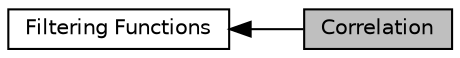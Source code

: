 digraph "Correlation"
{
  edge [fontname="Helvetica",fontsize="10",labelfontname="Helvetica",labelfontsize="10"];
  node [fontname="Helvetica",fontsize="10",shape=record];
  rankdir=LR;
  Node0 [label="Correlation",height=0.2,width=0.4,color="black", fillcolor="grey75", style="filled", fontcolor="black"];
  Node1 [label="Filtering Functions",height=0.2,width=0.4,color="black", fillcolor="white", style="filled",URL="$group__group_filters.html"];
  Node1->Node0 [shape=plaintext, dir="back", style="solid"];
}
